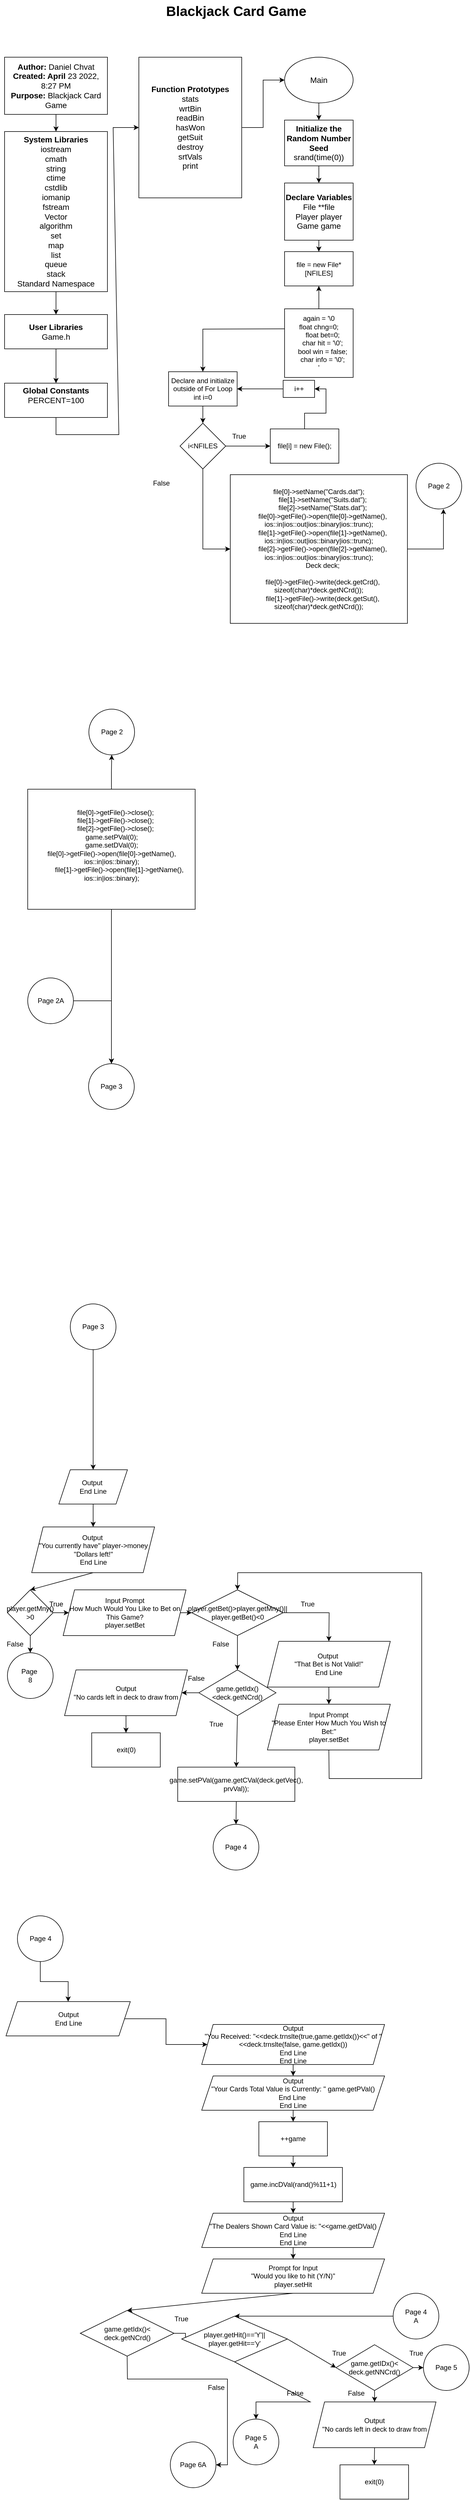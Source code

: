 <mxfile version="21.2.1">
  <diagram id="2tv0CzTNomJDLOMInjwd" name="Page-1">
    <mxGraphModel dx="1434" dy="768" grid="1" gridSize="10" guides="1" tooltips="1" connect="1" arrows="1" fold="1" page="1" pageScale="1" pageWidth="850" pageHeight="1100" math="0" shadow="0">
      <root>
        <mxCell id="0" />
        <mxCell id="1" parent="0" />
        <mxCell id="2A3_1xa9JmQ79M1pOhAt-1" value="&lt;font style=&quot;&quot;&gt;&lt;b style=&quot;font-size: 14px;&quot;&gt;Author: &lt;/b&gt;&lt;span style=&quot;font-size: 14px;&quot;&gt;Daniel Chvat&lt;/span&gt;&lt;br&gt;&lt;b style=&quot;font-size: 14px;&quot;&gt;Created: April&lt;/b&gt;&lt;span style=&quot;font-size: 14px;&quot;&gt;&amp;nbsp;23 2022, 8:27 PM&lt;/span&gt;&lt;br&gt;&lt;b style=&quot;font-size: 14px;&quot;&gt;Purpose:&amp;nbsp;&lt;/b&gt;&lt;span style=&quot;font-size: 14px;&quot;&gt;Blackjack Card Game&lt;/span&gt;&lt;br&gt;&lt;/font&gt;" style="rounded=0;whiteSpace=wrap;html=1;" parent="1" vertex="1">
          <mxGeometry x="20" y="100" width="180" height="100" as="geometry" />
        </mxCell>
        <mxCell id="2A3_1xa9JmQ79M1pOhAt-2" value="&lt;font style=&quot;font-size: 24px;&quot;&gt;&lt;b&gt;Blackjack Card Game&lt;/b&gt;&lt;/font&gt;" style="text;html=1;align=center;verticalAlign=middle;resizable=0;points=[];autosize=1;strokeColor=none;fillColor=none;" parent="1" vertex="1">
          <mxGeometry x="290" width="270" height="40" as="geometry" />
        </mxCell>
        <mxCell id="2A3_1xa9JmQ79M1pOhAt-3" value="&lt;b&gt;&lt;font style=&quot;font-size: 14px;&quot;&gt;System Libraries&lt;/font&gt;&lt;/b&gt;&lt;br&gt;iostream&lt;br&gt;cmath&lt;br&gt;string&lt;br&gt;ctime&lt;br&gt;cstdlib&lt;br&gt;iomanip&lt;br&gt;fstream&lt;br&gt;Vector&lt;br&gt;algorithm&lt;br&gt;set&lt;br&gt;map&lt;br&gt;list&lt;br&gt;queue&lt;br&gt;stack&lt;br&gt;Standard Namespace" style="rounded=0;whiteSpace=wrap;html=1;fontSize=14;" parent="1" vertex="1">
          <mxGeometry x="20" y="230" width="180" height="280" as="geometry" />
        </mxCell>
        <mxCell id="2A3_1xa9JmQ79M1pOhAt-4" value="" style="endArrow=classic;html=1;rounded=0;fontSize=14;entryX=0.5;entryY=0;entryDx=0;entryDy=0;exitX=0.5;exitY=1;exitDx=0;exitDy=0;" parent="1" source="2A3_1xa9JmQ79M1pOhAt-1" target="2A3_1xa9JmQ79M1pOhAt-3" edge="1">
          <mxGeometry width="50" height="50" relative="1" as="geometry">
            <mxPoint x="400" y="310" as="sourcePoint" />
            <mxPoint x="450" y="260" as="targetPoint" />
          </mxGeometry>
        </mxCell>
        <mxCell id="2A3_1xa9JmQ79M1pOhAt-5" value="&lt;font style=&quot;font-size: 14px;&quot;&gt;&lt;b&gt;User Libraries&lt;/b&gt;&lt;br&gt;Game.h&lt;br&gt;&lt;/font&gt;" style="rounded=0;whiteSpace=wrap;html=1;" parent="1" vertex="1">
          <mxGeometry x="20" y="550" width="180" height="60" as="geometry" />
        </mxCell>
        <mxCell id="2A3_1xa9JmQ79M1pOhAt-6" value="&lt;font style=&quot;font-size: 14px;&quot;&gt;&lt;b&gt;Global Constants&lt;/b&gt;&lt;br&gt;PERCENT=100&lt;br&gt;&lt;br&gt;&lt;/font&gt;" style="rounded=0;whiteSpace=wrap;html=1;" parent="1" vertex="1">
          <mxGeometry x="20" y="670" width="180" height="60" as="geometry" />
        </mxCell>
        <mxCell id="RkXQENS2lCTZoy9riOv1-2" value="" style="edgeStyle=orthogonalEdgeStyle;rounded=0;orthogonalLoop=1;jettySize=auto;html=1;entryX=0;entryY=0.5;entryDx=0;entryDy=0;" parent="1" source="2A3_1xa9JmQ79M1pOhAt-7" target="2A3_1xa9JmQ79M1pOhAt-8" edge="1">
          <mxGeometry relative="1" as="geometry" />
        </mxCell>
        <mxCell id="2A3_1xa9JmQ79M1pOhAt-7" value="&lt;font style=&quot;font-size: 14px;&quot;&gt;&lt;b&gt;Function Prototypes&lt;br&gt;&lt;/b&gt;stats&lt;br&gt;wrtBin&lt;br&gt;readBin&lt;br&gt;hasWon&lt;br&gt;getSuit&lt;br&gt;destroy&lt;br&gt;srtVals&lt;br&gt;print&lt;br&gt;&lt;/font&gt;" style="rounded=0;whiteSpace=wrap;html=1;" parent="1" vertex="1">
          <mxGeometry x="255" y="100" width="180" height="246" as="geometry" />
        </mxCell>
        <mxCell id="2A3_1xa9JmQ79M1pOhAt-8" value="Main" style="ellipse;whiteSpace=wrap;html=1;fontSize=14;" parent="1" vertex="1">
          <mxGeometry x="510" y="100" width="120" height="80" as="geometry" />
        </mxCell>
        <mxCell id="2A3_1xa9JmQ79M1pOhAt-9" value="" style="endArrow=classic;html=1;rounded=0;fontSize=14;entryX=0.5;entryY=0;entryDx=0;entryDy=0;exitX=0.5;exitY=1;exitDx=0;exitDy=0;" parent="1" source="2A3_1xa9JmQ79M1pOhAt-3" target="2A3_1xa9JmQ79M1pOhAt-5" edge="1">
          <mxGeometry width="50" height="50" relative="1" as="geometry">
            <mxPoint x="400" y="660" as="sourcePoint" />
            <mxPoint x="450" y="610" as="targetPoint" />
          </mxGeometry>
        </mxCell>
        <mxCell id="2A3_1xa9JmQ79M1pOhAt-11" value="" style="endArrow=classic;html=1;rounded=0;fontSize=14;entryX=0.5;entryY=0;entryDx=0;entryDy=0;exitX=0.5;exitY=1;exitDx=0;exitDy=0;" parent="1" source="2A3_1xa9JmQ79M1pOhAt-5" target="2A3_1xa9JmQ79M1pOhAt-6" edge="1">
          <mxGeometry width="50" height="50" relative="1" as="geometry">
            <mxPoint x="400" y="460" as="sourcePoint" />
            <mxPoint x="450" y="410" as="targetPoint" />
          </mxGeometry>
        </mxCell>
        <mxCell id="2A3_1xa9JmQ79M1pOhAt-13" value="&lt;b&gt;Initialize the Random Number Seed&lt;/b&gt;&lt;br&gt;srand(time(0)) " style="rounded=0;whiteSpace=wrap;html=1;fontSize=14;" parent="1" vertex="1">
          <mxGeometry x="510" y="210" width="120" height="80" as="geometry" />
        </mxCell>
        <mxCell id="2A3_1xa9JmQ79M1pOhAt-14" value="" style="endArrow=classic;html=1;rounded=0;fontSize=14;entryX=0.5;entryY=0;entryDx=0;entryDy=0;exitX=0.5;exitY=1;exitDx=0;exitDy=0;" parent="1" source="2A3_1xa9JmQ79M1pOhAt-8" target="2A3_1xa9JmQ79M1pOhAt-13" edge="1">
          <mxGeometry width="50" height="50" relative="1" as="geometry">
            <mxPoint x="400" y="340" as="sourcePoint" />
            <mxPoint x="450" y="290" as="targetPoint" />
          </mxGeometry>
        </mxCell>
        <mxCell id="RkXQENS2lCTZoy9riOv1-4" value="" style="edgeStyle=orthogonalEdgeStyle;rounded=0;orthogonalLoop=1;jettySize=auto;html=1;" parent="1" source="2A3_1xa9JmQ79M1pOhAt-15" target="RkXQENS2lCTZoy9riOv1-3" edge="1">
          <mxGeometry relative="1" as="geometry" />
        </mxCell>
        <mxCell id="2A3_1xa9JmQ79M1pOhAt-15" value="&lt;b&gt;Declare Variables&lt;/b&gt;&lt;br&gt;File **file&lt;br&gt;Player player&lt;br&gt;Game game" style="rounded=0;whiteSpace=wrap;html=1;fontSize=14;" parent="1" vertex="1">
          <mxGeometry x="510" y="320" width="120" height="100" as="geometry" />
        </mxCell>
        <mxCell id="2A3_1xa9JmQ79M1pOhAt-16" value="" style="endArrow=classic;html=1;rounded=0;fontSize=14;entryX=0.5;entryY=0;entryDx=0;entryDy=0;exitX=0.5;exitY=1;exitDx=0;exitDy=0;" parent="1" source="2A3_1xa9JmQ79M1pOhAt-13" target="2A3_1xa9JmQ79M1pOhAt-15" edge="1">
          <mxGeometry width="50" height="50" relative="1" as="geometry">
            <mxPoint x="400" y="430" as="sourcePoint" />
            <mxPoint x="450" y="380" as="targetPoint" />
          </mxGeometry>
        </mxCell>
        <mxCell id="2A3_1xa9JmQ79M1pOhAt-56" value="Page 3" style="ellipse;whiteSpace=wrap;html=1;aspect=fixed;" parent="1" vertex="1">
          <mxGeometry x="167" y="1860" width="80" height="80" as="geometry" />
        </mxCell>
        <mxCell id="2A3_1xa9JmQ79M1pOhAt-59" value="Page 3" style="ellipse;whiteSpace=wrap;html=1;aspect=fixed;" parent="1" vertex="1">
          <mxGeometry x="135" y="2280" width="80" height="80" as="geometry" />
        </mxCell>
        <mxCell id="2A3_1xa9JmQ79M1pOhAt-62" value="" style="endArrow=classic;html=1;rounded=0;entryX=0.5;entryY=0;entryDx=0;entryDy=0;exitX=0.5;exitY=1;exitDx=0;exitDy=0;" parent="1" source="2A3_1xa9JmQ79M1pOhAt-59" target="2A3_1xa9JmQ79M1pOhAt-66" edge="1">
          <mxGeometry width="50" height="50" relative="1" as="geometry">
            <mxPoint x="360" y="2220" as="sourcePoint" />
            <mxPoint x="175" y="2410" as="targetPoint" />
          </mxGeometry>
        </mxCell>
        <mxCell id="RkXQENS2lCTZoy9riOv1-21" value="" style="edgeStyle=orthogonalEdgeStyle;rounded=0;orthogonalLoop=1;jettySize=auto;html=1;" parent="1" source="2A3_1xa9JmQ79M1pOhAt-66" target="2A3_1xa9JmQ79M1pOhAt-68" edge="1">
          <mxGeometry relative="1" as="geometry" />
        </mxCell>
        <mxCell id="2A3_1xa9JmQ79M1pOhAt-66" value="Output&amp;nbsp;&lt;br&gt;End Line" style="shape=parallelogram;perimeter=parallelogramPerimeter;whiteSpace=wrap;html=1;fixedSize=1;" parent="1" vertex="1">
          <mxGeometry x="115" y="2570" width="120" height="60" as="geometry" />
        </mxCell>
        <mxCell id="2A3_1xa9JmQ79M1pOhAt-68" value="Output&amp;nbsp;&lt;br&gt;&quot;You currently have&quot; player-&amp;gt;money &quot;Dollars left!&quot;&lt;br&gt;End Line" style="shape=parallelogram;perimeter=parallelogramPerimeter;whiteSpace=wrap;html=1;fixedSize=1;" parent="1" vertex="1">
          <mxGeometry x="67.5" y="2670" width="215" height="80" as="geometry" />
        </mxCell>
        <mxCell id="2A3_1xa9JmQ79M1pOhAt-70" value="player.getMny()&lt;br&gt;&amp;gt;0" style="rhombus;whiteSpace=wrap;html=1;" parent="1" vertex="1">
          <mxGeometry x="25" y="2780" width="80" height="80" as="geometry" />
        </mxCell>
        <mxCell id="2A3_1xa9JmQ79M1pOhAt-72" value="Input Prompt&lt;br&gt;How Much Would You Like to Bet on This Game?&lt;br&gt;player.setBet" style="shape=parallelogram;perimeter=parallelogramPerimeter;whiteSpace=wrap;html=1;fixedSize=1;" parent="1" vertex="1">
          <mxGeometry x="122.5" y="2780" width="215" height="80" as="geometry" />
        </mxCell>
        <mxCell id="2A3_1xa9JmQ79M1pOhAt-73" value="" style="endArrow=classic;html=1;rounded=0;entryX=0;entryY=0.5;entryDx=0;entryDy=0;exitX=1;exitY=0.5;exitDx=0;exitDy=0;" parent="1" source="2A3_1xa9JmQ79M1pOhAt-70" target="2A3_1xa9JmQ79M1pOhAt-72" edge="1">
          <mxGeometry width="50" height="50" relative="1" as="geometry">
            <mxPoint x="360" y="2680" as="sourcePoint" />
            <mxPoint x="410" y="2630" as="targetPoint" />
          </mxGeometry>
        </mxCell>
        <mxCell id="2A3_1xa9JmQ79M1pOhAt-74" value="True" style="text;html=1;align=center;verticalAlign=middle;resizable=0;points=[];autosize=1;strokeColor=none;fillColor=none;" parent="1" vertex="1">
          <mxGeometry x="85" y="2790" width="50" height="30" as="geometry" />
        </mxCell>
        <mxCell id="2A3_1xa9JmQ79M1pOhAt-75" value="player.getBet()&amp;gt;player.getMny()|| player.getBet()&amp;lt;0" style="rhombus;whiteSpace=wrap;html=1;" parent="1" vertex="1">
          <mxGeometry x="347.5" y="2780" width="160" height="80" as="geometry" />
        </mxCell>
        <mxCell id="2A3_1xa9JmQ79M1pOhAt-76" value="" style="endArrow=classic;html=1;rounded=0;entryX=0;entryY=0.5;entryDx=0;entryDy=0;exitX=1;exitY=0.5;exitDx=0;exitDy=0;" parent="1" source="2A3_1xa9JmQ79M1pOhAt-72" target="2A3_1xa9JmQ79M1pOhAt-75" edge="1">
          <mxGeometry width="50" height="50" relative="1" as="geometry">
            <mxPoint x="360" y="2670" as="sourcePoint" />
            <mxPoint x="410" y="2620" as="targetPoint" />
          </mxGeometry>
        </mxCell>
        <mxCell id="2A3_1xa9JmQ79M1pOhAt-77" value="Output&amp;nbsp;&lt;br&gt;&quot;That Bet is Not Valid!&quot;&lt;br&gt;End Line" style="shape=parallelogram;perimeter=parallelogramPerimeter;whiteSpace=wrap;html=1;fixedSize=1;" parent="1" vertex="1">
          <mxGeometry x="480" y="2870" width="215" height="80" as="geometry" />
        </mxCell>
        <mxCell id="2A3_1xa9JmQ79M1pOhAt-78" value="Input Prompt&lt;br&gt;&quot;Please Enter How Much You Wish to Bet:&quot;&lt;br&gt;player.setBet" style="shape=parallelogram;perimeter=parallelogramPerimeter;whiteSpace=wrap;html=1;fixedSize=1;" parent="1" vertex="1">
          <mxGeometry x="480" y="2980" width="215" height="80" as="geometry" />
        </mxCell>
        <mxCell id="2A3_1xa9JmQ79M1pOhAt-79" value="" style="endArrow=classic;html=1;rounded=0;entryX=0.5;entryY=0;entryDx=0;entryDy=0;exitX=0.5;exitY=1;exitDx=0;exitDy=0;" parent="1" source="2A3_1xa9JmQ79M1pOhAt-77" target="2A3_1xa9JmQ79M1pOhAt-78" edge="1">
          <mxGeometry width="50" height="50" relative="1" as="geometry">
            <mxPoint x="360" y="2880" as="sourcePoint" />
            <mxPoint x="410" y="2830" as="targetPoint" />
          </mxGeometry>
        </mxCell>
        <mxCell id="2A3_1xa9JmQ79M1pOhAt-80" value="" style="endArrow=classic;html=1;rounded=0;entryX=0.5;entryY=0;entryDx=0;entryDy=0;exitX=0.5;exitY=1;exitDx=0;exitDy=0;" parent="1" source="2A3_1xa9JmQ79M1pOhAt-78" target="2A3_1xa9JmQ79M1pOhAt-75" edge="1">
          <mxGeometry width="50" height="50" relative="1" as="geometry">
            <mxPoint x="360" y="2880" as="sourcePoint" />
            <mxPoint x="410" y="2830" as="targetPoint" />
            <Array as="points">
              <mxPoint x="588" y="3110" />
              <mxPoint x="750" y="3110" />
              <mxPoint x="750" y="2750" />
              <mxPoint x="428" y="2750" />
            </Array>
          </mxGeometry>
        </mxCell>
        <mxCell id="2A3_1xa9JmQ79M1pOhAt-81" value="" style="endArrow=classic;html=1;rounded=0;entryX=0.5;entryY=0;entryDx=0;entryDy=0;exitX=1;exitY=0.5;exitDx=0;exitDy=0;" parent="1" source="2A3_1xa9JmQ79M1pOhAt-75" target="2A3_1xa9JmQ79M1pOhAt-77" edge="1">
          <mxGeometry width="50" height="50" relative="1" as="geometry">
            <mxPoint x="360" y="2880" as="sourcePoint" />
            <mxPoint x="410" y="2830" as="targetPoint" />
            <Array as="points">
              <mxPoint x="588" y="2820" />
            </Array>
          </mxGeometry>
        </mxCell>
        <mxCell id="2A3_1xa9JmQ79M1pOhAt-82" value="True" style="text;html=1;align=center;verticalAlign=middle;resizable=0;points=[];autosize=1;strokeColor=none;fillColor=none;" parent="1" vertex="1">
          <mxGeometry x="525" y="2790" width="50" height="30" as="geometry" />
        </mxCell>
        <mxCell id="2A3_1xa9JmQ79M1pOhAt-83" value="game.getIdx()&amp;lt;deck.getNCrd()" style="rhombus;whiteSpace=wrap;html=1;" parent="1" vertex="1">
          <mxGeometry x="360" y="2920" width="135" height="80" as="geometry" />
        </mxCell>
        <mxCell id="2A3_1xa9JmQ79M1pOhAt-84" value="" style="endArrow=classic;html=1;rounded=0;entryX=0.5;entryY=0;entryDx=0;entryDy=0;exitX=0.5;exitY=1;exitDx=0;exitDy=0;" parent="1" source="2A3_1xa9JmQ79M1pOhAt-68" target="2A3_1xa9JmQ79M1pOhAt-70" edge="1">
          <mxGeometry width="50" height="50" relative="1" as="geometry">
            <mxPoint x="360" y="2880" as="sourcePoint" />
            <mxPoint x="410" y="2830" as="targetPoint" />
          </mxGeometry>
        </mxCell>
        <mxCell id="2A3_1xa9JmQ79M1pOhAt-85" value="" style="endArrow=classic;html=1;rounded=0;entryX=0.5;entryY=0;entryDx=0;entryDy=0;exitX=0.5;exitY=1;exitDx=0;exitDy=0;" parent="1" source="2A3_1xa9JmQ79M1pOhAt-75" target="2A3_1xa9JmQ79M1pOhAt-83" edge="1">
          <mxGeometry width="50" height="50" relative="1" as="geometry">
            <mxPoint x="360" y="2880" as="sourcePoint" />
            <mxPoint x="410" y="2830" as="targetPoint" />
          </mxGeometry>
        </mxCell>
        <mxCell id="2A3_1xa9JmQ79M1pOhAt-86" value="False" style="text;html=1;align=center;verticalAlign=middle;resizable=0;points=[];autosize=1;strokeColor=none;fillColor=none;" parent="1" vertex="1">
          <mxGeometry x="372.5" y="2860" width="50" height="30" as="geometry" />
        </mxCell>
        <mxCell id="2A3_1xa9JmQ79M1pOhAt-87" value="game.setPVal(game.getCVal(deck.getVec(), prvVal));" style="rounded=0;whiteSpace=wrap;html=1;" parent="1" vertex="1">
          <mxGeometry x="323" y="3090" width="205" height="60" as="geometry" />
        </mxCell>
        <mxCell id="2A3_1xa9JmQ79M1pOhAt-89" value="" style="endArrow=classic;html=1;rounded=0;entryX=0.5;entryY=0;entryDx=0;entryDy=0;exitX=0.5;exitY=1;exitDx=0;exitDy=0;" parent="1" source="2A3_1xa9JmQ79M1pOhAt-83" target="2A3_1xa9JmQ79M1pOhAt-87" edge="1">
          <mxGeometry width="50" height="50" relative="1" as="geometry">
            <mxPoint x="360" y="3080" as="sourcePoint" />
            <mxPoint x="410" y="3030" as="targetPoint" />
          </mxGeometry>
        </mxCell>
        <mxCell id="2A3_1xa9JmQ79M1pOhAt-90" value="" style="endArrow=classic;html=1;rounded=0;entryX=0.5;entryY=0;entryDx=0;entryDy=0;exitX=0.5;exitY=1;exitDx=0;exitDy=0;" parent="1" source="2A3_1xa9JmQ79M1pOhAt-87" target="2A3_1xa9JmQ79M1pOhAt-91" edge="1">
          <mxGeometry width="50" height="50" relative="1" as="geometry">
            <mxPoint x="360" y="3080" as="sourcePoint" />
            <mxPoint x="425.5" y="3180" as="targetPoint" />
          </mxGeometry>
        </mxCell>
        <mxCell id="2A3_1xa9JmQ79M1pOhAt-91" value="Page 4" style="ellipse;whiteSpace=wrap;html=1;aspect=fixed;" parent="1" vertex="1">
          <mxGeometry x="385" y="3190" width="80" height="80" as="geometry" />
        </mxCell>
        <mxCell id="p4Gyhjv36_fqQG26TDtB-36" style="edgeStyle=orthogonalEdgeStyle;rounded=0;orthogonalLoop=1;jettySize=auto;html=1;entryX=0.5;entryY=0;entryDx=0;entryDy=0;" edge="1" parent="1" source="2A3_1xa9JmQ79M1pOhAt-92" target="p4Gyhjv36_fqQG26TDtB-35">
          <mxGeometry relative="1" as="geometry" />
        </mxCell>
        <mxCell id="2A3_1xa9JmQ79M1pOhAt-92" value="Page 4" style="ellipse;whiteSpace=wrap;html=1;aspect=fixed;" parent="1" vertex="1">
          <mxGeometry x="42.5" y="3350" width="80" height="80" as="geometry" />
        </mxCell>
        <mxCell id="2A3_1xa9JmQ79M1pOhAt-102" value="True" style="text;html=1;align=center;verticalAlign=middle;resizable=0;points=[];autosize=1;strokeColor=none;fillColor=none;" parent="1" vertex="1">
          <mxGeometry x="365" y="3000" width="50" height="30" as="geometry" />
        </mxCell>
        <mxCell id="2A3_1xa9JmQ79M1pOhAt-103" value="Output&lt;br&gt;&quot;No cards left in deck to draw from" style="shape=parallelogram;perimeter=parallelogramPerimeter;whiteSpace=wrap;html=1;fixedSize=1;" parent="1" vertex="1">
          <mxGeometry x="125" y="2920" width="215" height="80" as="geometry" />
        </mxCell>
        <mxCell id="2A3_1xa9JmQ79M1pOhAt-104" value="" style="endArrow=classic;html=1;rounded=0;entryX=1;entryY=0.5;entryDx=0;entryDy=0;exitX=0;exitY=0.5;exitDx=0;exitDy=0;" parent="1" source="2A3_1xa9JmQ79M1pOhAt-83" target="2A3_1xa9JmQ79M1pOhAt-103" edge="1">
          <mxGeometry width="50" height="50" relative="1" as="geometry">
            <mxPoint x="360" y="3190" as="sourcePoint" />
            <mxPoint x="410" y="3140" as="targetPoint" />
          </mxGeometry>
        </mxCell>
        <mxCell id="2A3_1xa9JmQ79M1pOhAt-105" value="exit(0)" style="rounded=0;whiteSpace=wrap;html=1;" parent="1" vertex="1">
          <mxGeometry x="172.5" y="3030" width="120" height="60" as="geometry" />
        </mxCell>
        <mxCell id="2A3_1xa9JmQ79M1pOhAt-106" value="" style="endArrow=classic;html=1;rounded=0;entryX=0.5;entryY=0;entryDx=0;entryDy=0;exitX=0.5;exitY=1;exitDx=0;exitDy=0;" parent="1" source="2A3_1xa9JmQ79M1pOhAt-103" target="2A3_1xa9JmQ79M1pOhAt-105" edge="1">
          <mxGeometry width="50" height="50" relative="1" as="geometry">
            <mxPoint x="360" y="3190" as="sourcePoint" />
            <mxPoint x="410" y="3140" as="targetPoint" />
          </mxGeometry>
        </mxCell>
        <mxCell id="2A3_1xa9JmQ79M1pOhAt-107" value="False" style="text;html=1;align=center;verticalAlign=middle;resizable=0;points=[];autosize=1;strokeColor=none;fillColor=none;" parent="1" vertex="1">
          <mxGeometry x="330" y="2920" width="50" height="30" as="geometry" />
        </mxCell>
        <mxCell id="2A3_1xa9JmQ79M1pOhAt-125" value="Output&lt;br&gt;&quot;You Received: &quot;&amp;lt;&amp;lt;deck.trnslte(true,game.getIdx())&amp;lt;&amp;lt;&quot; of &quot;&amp;lt;&amp;lt;deck.trnslte(false, game.getIdx())&lt;br&gt;End Line&lt;br&gt;End Line" style="shape=parallelogram;perimeter=parallelogramPerimeter;whiteSpace=wrap;html=1;fixedSize=1;" parent="1" vertex="1">
          <mxGeometry x="365" y="3540" width="320" height="70" as="geometry" />
        </mxCell>
        <mxCell id="2A3_1xa9JmQ79M1pOhAt-127" value="Output&lt;br&gt;&quot;Your Cards Total Value is Currently: &quot;&amp;nbsp;game.getPVal()&lt;br&gt;End Line&amp;nbsp;&lt;br&gt;End Line" style="shape=parallelogram;perimeter=parallelogramPerimeter;whiteSpace=wrap;html=1;fixedSize=1;" parent="1" vertex="1">
          <mxGeometry x="365" y="3630" width="320" height="60" as="geometry" />
        </mxCell>
        <mxCell id="2A3_1xa9JmQ79M1pOhAt-128" value="++game" style="rounded=0;whiteSpace=wrap;html=1;" parent="1" vertex="1">
          <mxGeometry x="465" y="3710" width="120" height="60" as="geometry" />
        </mxCell>
        <mxCell id="2A3_1xa9JmQ79M1pOhAt-129" value="" style="endArrow=classic;html=1;rounded=0;entryX=0.5;entryY=0;entryDx=0;entryDy=0;exitX=0.5;exitY=1;exitDx=0;exitDy=0;" parent="1" source="2A3_1xa9JmQ79M1pOhAt-125" target="2A3_1xa9JmQ79M1pOhAt-127" edge="1">
          <mxGeometry width="50" height="50" relative="1" as="geometry">
            <mxPoint x="360" y="3570" as="sourcePoint" />
            <mxPoint x="410" y="3520" as="targetPoint" />
          </mxGeometry>
        </mxCell>
        <mxCell id="2A3_1xa9JmQ79M1pOhAt-130" value="" style="endArrow=classic;html=1;rounded=0;entryX=0.5;entryY=0;entryDx=0;entryDy=0;exitX=0.5;exitY=1;exitDx=0;exitDy=0;" parent="1" source="2A3_1xa9JmQ79M1pOhAt-127" target="2A3_1xa9JmQ79M1pOhAt-128" edge="1">
          <mxGeometry width="50" height="50" relative="1" as="geometry">
            <mxPoint x="360" y="3570" as="sourcePoint" />
            <mxPoint x="410" y="3520" as="targetPoint" />
          </mxGeometry>
        </mxCell>
        <mxCell id="2A3_1xa9JmQ79M1pOhAt-131" value="game.incDVal(rand()%11+1)" style="rounded=0;whiteSpace=wrap;html=1;" parent="1" vertex="1">
          <mxGeometry x="438.75" y="3790" width="172.5" height="60" as="geometry" />
        </mxCell>
        <mxCell id="2A3_1xa9JmQ79M1pOhAt-132" value="" style="endArrow=classic;html=1;rounded=0;entryX=0.5;entryY=0;entryDx=0;entryDy=0;exitX=0.5;exitY=1;exitDx=0;exitDy=0;" parent="1" source="2A3_1xa9JmQ79M1pOhAt-128" target="2A3_1xa9JmQ79M1pOhAt-131" edge="1">
          <mxGeometry width="50" height="50" relative="1" as="geometry">
            <mxPoint x="360" y="3770" as="sourcePoint" />
            <mxPoint x="410" y="3720" as="targetPoint" />
          </mxGeometry>
        </mxCell>
        <mxCell id="2A3_1xa9JmQ79M1pOhAt-133" value="Output&lt;br&gt;&quot;The Dealers Shown Card Value is: &quot;&amp;lt;&amp;lt;game.getDVal()&lt;br&gt;End Line&lt;br&gt;End Line" style="shape=parallelogram;perimeter=parallelogramPerimeter;whiteSpace=wrap;html=1;fixedSize=1;" parent="1" vertex="1">
          <mxGeometry x="365" y="3870" width="320" height="60" as="geometry" />
        </mxCell>
        <mxCell id="2A3_1xa9JmQ79M1pOhAt-134" value="" style="endArrow=classic;html=1;rounded=0;entryX=0.5;entryY=0;entryDx=0;entryDy=0;exitX=0.5;exitY=1;exitDx=0;exitDy=0;" parent="1" source="2A3_1xa9JmQ79M1pOhAt-131" target="2A3_1xa9JmQ79M1pOhAt-133" edge="1">
          <mxGeometry width="50" height="50" relative="1" as="geometry">
            <mxPoint x="360" y="3770" as="sourcePoint" />
            <mxPoint x="410" y="3720" as="targetPoint" />
          </mxGeometry>
        </mxCell>
        <mxCell id="2A3_1xa9JmQ79M1pOhAt-135" value="Prompt for Input&lt;br&gt;&quot;Would you like to hit (Y/N)&quot;&lt;br&gt;player.setHit" style="shape=parallelogram;perimeter=parallelogramPerimeter;whiteSpace=wrap;html=1;fixedSize=1;" parent="1" vertex="1">
          <mxGeometry x="365" y="3950" width="320" height="60" as="geometry" />
        </mxCell>
        <mxCell id="2A3_1xa9JmQ79M1pOhAt-136" value="" style="endArrow=classic;html=1;rounded=0;entryX=0.5;entryY=0;entryDx=0;entryDy=0;exitX=0.5;exitY=1;exitDx=0;exitDy=0;" parent="1" source="2A3_1xa9JmQ79M1pOhAt-133" target="2A3_1xa9JmQ79M1pOhAt-135" edge="1">
          <mxGeometry width="50" height="50" relative="1" as="geometry">
            <mxPoint x="360" y="3780" as="sourcePoint" />
            <mxPoint x="410" y="3730" as="targetPoint" />
          </mxGeometry>
        </mxCell>
        <mxCell id="p4Gyhjv36_fqQG26TDtB-38" style="edgeStyle=orthogonalEdgeStyle;rounded=0;orthogonalLoop=1;jettySize=auto;html=1;entryX=0;entryY=0.5;entryDx=0;entryDy=0;" edge="1" parent="1" source="2A3_1xa9JmQ79M1pOhAt-137" target="2A3_1xa9JmQ79M1pOhAt-140">
          <mxGeometry relative="1" as="geometry" />
        </mxCell>
        <mxCell id="2A3_1xa9JmQ79M1pOhAt-137" value="game.getIdx()&amp;lt;&lt;br&gt;deck.getNCrd()" style="rhombus;whiteSpace=wrap;html=1;" parent="1" vertex="1">
          <mxGeometry x="152.5" y="4040" width="164" height="80" as="geometry" />
        </mxCell>
        <mxCell id="2A3_1xa9JmQ79M1pOhAt-138" value="" style="endArrow=classic;html=1;rounded=0;entryX=0.5;entryY=0;entryDx=0;entryDy=0;exitX=0.5;exitY=1;exitDx=0;exitDy=0;" parent="1" source="2A3_1xa9JmQ79M1pOhAt-135" target="2A3_1xa9JmQ79M1pOhAt-137" edge="1">
          <mxGeometry width="50" height="50" relative="1" as="geometry">
            <mxPoint x="360" y="4180" as="sourcePoint" />
            <mxPoint x="410" y="4130" as="targetPoint" />
          </mxGeometry>
        </mxCell>
        <mxCell id="2A3_1xa9JmQ79M1pOhAt-139" value="True" style="text;html=1;align=center;verticalAlign=middle;resizable=0;points=[];autosize=1;strokeColor=none;fillColor=none;" parent="1" vertex="1">
          <mxGeometry x="303.5" y="4040" width="50" height="30" as="geometry" />
        </mxCell>
        <mxCell id="2A3_1xa9JmQ79M1pOhAt-140" value="player.getHit()==&#39;Y&#39;||&lt;br&gt;player.getHit==&#39;y&#39;" style="rhombus;whiteSpace=wrap;html=1;" parent="1" vertex="1">
          <mxGeometry x="330" y="4050" width="185" height="80" as="geometry" />
        </mxCell>
        <mxCell id="2A3_1xa9JmQ79M1pOhAt-143" value="game.getIDx()&amp;lt;&lt;br&gt;deck.getNNCrd()" style="rhombus;whiteSpace=wrap;html=1;" parent="1" vertex="1">
          <mxGeometry x="600" y="4100" width="135" height="80" as="geometry" />
        </mxCell>
        <mxCell id="2A3_1xa9JmQ79M1pOhAt-144" value="" style="endArrow=classic;html=1;rounded=0;entryX=0;entryY=0.5;entryDx=0;entryDy=0;exitX=1;exitY=0.5;exitDx=0;exitDy=0;" parent="1" source="2A3_1xa9JmQ79M1pOhAt-140" target="2A3_1xa9JmQ79M1pOhAt-143" edge="1">
          <mxGeometry width="50" height="50" relative="1" as="geometry">
            <mxPoint x="360" y="4180" as="sourcePoint" />
            <mxPoint x="410" y="4130" as="targetPoint" />
          </mxGeometry>
        </mxCell>
        <mxCell id="2A3_1xa9JmQ79M1pOhAt-145" value="True" style="text;html=1;align=center;verticalAlign=middle;resizable=0;points=[];autosize=1;strokeColor=none;fillColor=none;" parent="1" vertex="1">
          <mxGeometry x="580" y="4100" width="50" height="30" as="geometry" />
        </mxCell>
        <mxCell id="2A3_1xa9JmQ79M1pOhAt-146" value="Page 5" style="ellipse;whiteSpace=wrap;html=1;aspect=fixed;" parent="1" vertex="1">
          <mxGeometry x="753" y="4100" width="80" height="80" as="geometry" />
        </mxCell>
        <mxCell id="2A3_1xa9JmQ79M1pOhAt-147" value="" style="endArrow=classic;html=1;rounded=0;entryX=0;entryY=0.5;entryDx=0;entryDy=0;exitX=1;exitY=0.5;exitDx=0;exitDy=0;" parent="1" source="2A3_1xa9JmQ79M1pOhAt-143" target="2A3_1xa9JmQ79M1pOhAt-146" edge="1">
          <mxGeometry width="50" height="50" relative="1" as="geometry">
            <mxPoint x="700" y="4140" as="sourcePoint" />
            <mxPoint x="410" y="4130" as="targetPoint" />
          </mxGeometry>
        </mxCell>
        <mxCell id="2A3_1xa9JmQ79M1pOhAt-148" value="True" style="text;html=1;align=center;verticalAlign=middle;resizable=0;points=[];autosize=1;strokeColor=none;fillColor=none;" parent="1" vertex="1">
          <mxGeometry x="715" y="4100" width="50" height="30" as="geometry" />
        </mxCell>
        <mxCell id="2A3_1xa9JmQ79M1pOhAt-149" value="Output&lt;br&gt;&quot;No cards left in deck to draw from" style="shape=parallelogram;perimeter=parallelogramPerimeter;whiteSpace=wrap;html=1;fixedSize=1;" parent="1" vertex="1">
          <mxGeometry x="560" y="4200" width="215" height="80" as="geometry" />
        </mxCell>
        <mxCell id="2A3_1xa9JmQ79M1pOhAt-150" value="exit(0)" style="rounded=0;whiteSpace=wrap;html=1;" parent="1" vertex="1">
          <mxGeometry x="607" y="4310" width="120" height="60" as="geometry" />
        </mxCell>
        <mxCell id="2A3_1xa9JmQ79M1pOhAt-151" value="" style="endArrow=classic;html=1;rounded=0;entryX=0.5;entryY=0;entryDx=0;entryDy=0;exitX=0.5;exitY=1;exitDx=0;exitDy=0;" parent="1" source="2A3_1xa9JmQ79M1pOhAt-149" target="2A3_1xa9JmQ79M1pOhAt-150" edge="1">
          <mxGeometry width="50" height="50" relative="1" as="geometry">
            <mxPoint x="782.5" y="4470" as="sourcePoint" />
            <mxPoint x="832.5" y="4420" as="targetPoint" />
          </mxGeometry>
        </mxCell>
        <mxCell id="2A3_1xa9JmQ79M1pOhAt-152" value="" style="endArrow=classic;html=1;rounded=0;entryX=0.5;entryY=0;entryDx=0;entryDy=0;exitX=0.5;exitY=1;exitDx=0;exitDy=0;" parent="1" source="2A3_1xa9JmQ79M1pOhAt-143" target="2A3_1xa9JmQ79M1pOhAt-149" edge="1">
          <mxGeometry width="50" height="50" relative="1" as="geometry">
            <mxPoint x="360" y="4180" as="sourcePoint" />
            <mxPoint x="410" y="4130" as="targetPoint" />
          </mxGeometry>
        </mxCell>
        <mxCell id="2A3_1xa9JmQ79M1pOhAt-153" value="False" style="text;html=1;align=center;verticalAlign=middle;resizable=0;points=[];autosize=1;strokeColor=none;fillColor=none;" parent="1" vertex="1">
          <mxGeometry x="610" y="4170" width="50" height="30" as="geometry" />
        </mxCell>
        <mxCell id="2A3_1xa9JmQ79M1pOhAt-181" value="" style="endArrow=classic;html=1;rounded=0;entryX=0.5;entryY=0;entryDx=0;entryDy=0;exitX=0.5;exitY=1;exitDx=0;exitDy=0;" parent="1" source="2A3_1xa9JmQ79M1pOhAt-140" edge="1">
          <mxGeometry width="50" height="50" relative="1" as="geometry">
            <mxPoint x="360" y="4330" as="sourcePoint" />
            <mxPoint x="460" y="4230" as="targetPoint" />
            <Array as="points">
              <mxPoint x="555" y="4200" />
              <mxPoint x="460" y="4200" />
            </Array>
          </mxGeometry>
        </mxCell>
        <mxCell id="2A3_1xa9JmQ79M1pOhAt-182" value="False" style="text;html=1;align=center;verticalAlign=middle;resizable=0;points=[];autosize=1;strokeColor=none;fillColor=none;" parent="1" vertex="1">
          <mxGeometry x="503" y="4170" width="50" height="30" as="geometry" />
        </mxCell>
        <mxCell id="2A3_1xa9JmQ79M1pOhAt-192" value="Page 5&lt;br&gt;A" style="ellipse;whiteSpace=wrap;html=1;aspect=fixed;" parent="1" vertex="1">
          <mxGeometry x="420" y="4230" width="80" height="80" as="geometry" />
        </mxCell>
        <mxCell id="2A3_1xa9JmQ79M1pOhAt-205" value="Page 6A" style="ellipse;whiteSpace=wrap;html=1;aspect=fixed;" parent="1" vertex="1">
          <mxGeometry x="310" y="4270" width="80" height="80" as="geometry" />
        </mxCell>
        <mxCell id="2A3_1xa9JmQ79M1pOhAt-206" value="" style="endArrow=classic;html=1;rounded=0;entryX=1;entryY=0.5;entryDx=0;entryDy=0;exitX=0.5;exitY=1;exitDx=0;exitDy=0;" parent="1" source="2A3_1xa9JmQ79M1pOhAt-137" target="2A3_1xa9JmQ79M1pOhAt-205" edge="1">
          <mxGeometry width="50" height="50" relative="1" as="geometry">
            <mxPoint x="360" y="4040" as="sourcePoint" />
            <mxPoint x="410" y="3990" as="targetPoint" />
            <Array as="points">
              <mxPoint x="235" y="4160" />
              <mxPoint x="410" y="4160" />
              <mxPoint x="410" y="4310" />
            </Array>
          </mxGeometry>
        </mxCell>
        <mxCell id="2A3_1xa9JmQ79M1pOhAt-207" value="False" style="text;html=1;align=center;verticalAlign=middle;resizable=0;points=[];autosize=1;strokeColor=none;fillColor=none;" parent="1" vertex="1">
          <mxGeometry x="365" y="4160" width="50" height="30" as="geometry" />
        </mxCell>
        <mxCell id="2A3_1xa9JmQ79M1pOhAt-215" value="Page 4&lt;br&gt;A" style="ellipse;whiteSpace=wrap;html=1;aspect=fixed;" parent="1" vertex="1">
          <mxGeometry x="700" y="4010" width="80" height="80" as="geometry" />
        </mxCell>
        <mxCell id="2A3_1xa9JmQ79M1pOhAt-216" value="" style="endArrow=classic;html=1;rounded=0;entryX=0.5;entryY=0;entryDx=0;entryDy=0;exitX=0;exitY=0.5;exitDx=0;exitDy=0;" parent="1" source="2A3_1xa9JmQ79M1pOhAt-215" target="2A3_1xa9JmQ79M1pOhAt-140" edge="1">
          <mxGeometry width="50" height="50" relative="1" as="geometry">
            <mxPoint x="360" y="4020" as="sourcePoint" />
            <mxPoint x="410" y="3970" as="targetPoint" />
            <Array as="points">
              <mxPoint x="555" y="4050" />
            </Array>
          </mxGeometry>
        </mxCell>
        <mxCell id="2A3_1xa9JmQ79M1pOhAt-299" value="Page&amp;nbsp;&lt;br&gt;8" style="ellipse;whiteSpace=wrap;html=1;aspect=fixed;" parent="1" vertex="1">
          <mxGeometry x="25" y="2890" width="80" height="80" as="geometry" />
        </mxCell>
        <mxCell id="2A3_1xa9JmQ79M1pOhAt-300" value="" style="endArrow=classic;html=1;rounded=0;entryX=0.5;entryY=0;entryDx=0;entryDy=0;exitX=0.5;exitY=1;exitDx=0;exitDy=0;" parent="1" source="2A3_1xa9JmQ79M1pOhAt-70" target="2A3_1xa9JmQ79M1pOhAt-299" edge="1">
          <mxGeometry width="50" height="50" relative="1" as="geometry">
            <mxPoint x="330" y="3100" as="sourcePoint" />
            <mxPoint x="380" y="3050" as="targetPoint" />
          </mxGeometry>
        </mxCell>
        <mxCell id="2A3_1xa9JmQ79M1pOhAt-301" value="False" style="text;html=1;align=center;verticalAlign=middle;resizable=0;points=[];autosize=1;strokeColor=none;fillColor=none;" parent="1" vertex="1">
          <mxGeometry x="12.5" y="2860" width="50" height="30" as="geometry" />
        </mxCell>
        <mxCell id="p4Gyhjv36_fqQG26TDtB-34" style="edgeStyle=orthogonalEdgeStyle;rounded=0;orthogonalLoop=1;jettySize=auto;html=1;entryX=0.5;entryY=0;entryDx=0;entryDy=0;" edge="1" parent="1" source="2A3_1xa9JmQ79M1pOhAt-317" target="2A3_1xa9JmQ79M1pOhAt-56">
          <mxGeometry relative="1" as="geometry" />
        </mxCell>
        <mxCell id="2A3_1xa9JmQ79M1pOhAt-317" value="Page 2A" style="ellipse;whiteSpace=wrap;html=1;aspect=fixed;" parent="1" vertex="1">
          <mxGeometry x="60.5" y="1710" width="80" height="80" as="geometry" />
        </mxCell>
        <mxCell id="RkXQENS2lCTZoy9riOv1-1" value="" style="endArrow=classic;html=1;rounded=0;entryX=0;entryY=0.5;entryDx=0;entryDy=0;exitX=0.5;exitY=1;exitDx=0;exitDy=0;" parent="1" source="2A3_1xa9JmQ79M1pOhAt-6" target="2A3_1xa9JmQ79M1pOhAt-7" edge="1">
          <mxGeometry width="50" height="50" relative="1" as="geometry">
            <mxPoint x="400" y="490" as="sourcePoint" />
            <mxPoint x="450" y="440" as="targetPoint" />
            <Array as="points">
              <mxPoint x="110" y="760" />
              <mxPoint x="220" y="760" />
              <mxPoint x="210" y="223" />
            </Array>
          </mxGeometry>
        </mxCell>
        <mxCell id="RkXQENS2lCTZoy9riOv1-3" value="file = new File*[NFILES]" style="rounded=0;whiteSpace=wrap;html=1;" parent="1" vertex="1">
          <mxGeometry x="510" y="440" width="120" height="60" as="geometry" />
        </mxCell>
        <mxCell id="p4Gyhjv36_fqQG26TDtB-10" style="edgeStyle=orthogonalEdgeStyle;rounded=0;orthogonalLoop=1;jettySize=auto;html=1;entryX=0.5;entryY=0;entryDx=0;entryDy=0;" edge="1" parent="1" target="p4Gyhjv36_fqQG26TDtB-2">
          <mxGeometry relative="1" as="geometry">
            <mxPoint x="510" y="575" as="sourcePoint" />
          </mxGeometry>
        </mxCell>
        <mxCell id="RkXQENS2lCTZoy9riOv1-11" value="" style="edgeStyle=orthogonalEdgeStyle;rounded=0;orthogonalLoop=1;jettySize=auto;html=1;" parent="1" target="RkXQENS2lCTZoy9riOv1-10" edge="1">
          <mxGeometry relative="1" as="geometry">
            <mxPoint x="570" y="670" as="sourcePoint" />
          </mxGeometry>
        </mxCell>
        <mxCell id="RkXQENS2lCTZoy9riOv1-15" value="" style="edgeStyle=orthogonalEdgeStyle;rounded=0;orthogonalLoop=1;jettySize=auto;html=1;" parent="1" source="RkXQENS2lCTZoy9riOv1-10" edge="1">
          <mxGeometry relative="1" as="geometry">
            <mxPoint x="570" y="770" as="targetPoint" />
          </mxGeometry>
        </mxCell>
        <mxCell id="p4Gyhjv36_fqQG26TDtB-17" style="edgeStyle=orthogonalEdgeStyle;rounded=0;orthogonalLoop=1;jettySize=auto;html=1;entryX=0.6;entryY=1;entryDx=0;entryDy=0;entryPerimeter=0;" edge="1" parent="1" source="RkXQENS2lCTZoy9riOv1-16" target="RkXQENS2lCTZoy9riOv1-18">
          <mxGeometry relative="1" as="geometry" />
        </mxCell>
        <mxCell id="RkXQENS2lCTZoy9riOv1-16" value="&lt;div&gt;file[0]-&amp;gt;setName(&quot;Cards.dat&quot;);&lt;/div&gt;&lt;div&gt;&amp;nbsp; &amp;nbsp; file[1]-&amp;gt;setName(&quot;Suits.dat&quot;);&lt;/div&gt;&lt;div&gt;&amp;nbsp; &amp;nbsp; file[2]-&amp;gt;setName(&quot;Stats.dat&quot;);&lt;/div&gt;&lt;div&gt;&amp;nbsp; &amp;nbsp; file[0]-&amp;gt;getFile()-&amp;gt;open(file[0]-&amp;gt;getName(), ios::in|ios::out|ios::binary|ios::trunc);&lt;/div&gt;&lt;div&gt;&amp;nbsp; &amp;nbsp; file[1]-&amp;gt;getFile()-&amp;gt;open(file[1]-&amp;gt;getName(), ios::in|ios::out|ios::binary|ios::trunc);&lt;/div&gt;&lt;div&gt;&amp;nbsp; &amp;nbsp; file[2]-&amp;gt;getFile()-&amp;gt;open(file[2]-&amp;gt;getName(), ios::in|ios::out|ios::binary|ios::trunc);&lt;/div&gt;&lt;div&gt;&amp;nbsp; &amp;nbsp; Deck deck;&lt;/div&gt;&lt;div&gt;&amp;nbsp; &amp;nbsp;&amp;nbsp;&lt;/div&gt;&lt;div&gt;&amp;nbsp; &amp;nbsp; file[0]-&amp;gt;getFile()-&amp;gt;write(deck.getCrd(), sizeof(char)*deck.getNCrd());&lt;/div&gt;&lt;div&gt;&amp;nbsp; &amp;nbsp; file[1]-&amp;gt;getFile()-&amp;gt;write(deck.getSut(), sizeof(char)*deck.getNCrd());&lt;/div&gt;" style="rounded=0;whiteSpace=wrap;html=1;" parent="1" vertex="1">
          <mxGeometry x="415" y="830" width="310" height="260" as="geometry" />
        </mxCell>
        <mxCell id="RkXQENS2lCTZoy9riOv1-18" value="Page 2" style="ellipse;whiteSpace=wrap;html=1;aspect=fixed;" parent="1" vertex="1">
          <mxGeometry x="740" y="810" width="80" height="80" as="geometry" />
        </mxCell>
        <mxCell id="RkXQENS2lCTZoy9riOv1-20" value="Page 2" style="ellipse;whiteSpace=wrap;html=1;aspect=fixed;" parent="1" vertex="1">
          <mxGeometry x="167.5" y="1240" width="80" height="80" as="geometry" />
        </mxCell>
        <mxCell id="p4Gyhjv36_fqQG26TDtB-8" value="" style="edgeStyle=orthogonalEdgeStyle;rounded=0;orthogonalLoop=1;jettySize=auto;html=1;" edge="1" parent="1" source="p4Gyhjv36_fqQG26TDtB-2" target="p4Gyhjv36_fqQG26TDtB-3">
          <mxGeometry relative="1" as="geometry" />
        </mxCell>
        <mxCell id="p4Gyhjv36_fqQG26TDtB-2" value="Declare and initialize outside of For Loop&lt;br&gt;int i=0" style="rounded=0;whiteSpace=wrap;html=1;" vertex="1" parent="1">
          <mxGeometry x="307" y="650" width="120" height="60" as="geometry" />
        </mxCell>
        <mxCell id="p4Gyhjv36_fqQG26TDtB-5" value="" style="edgeStyle=orthogonalEdgeStyle;rounded=0;orthogonalLoop=1;jettySize=auto;html=1;" edge="1" parent="1" source="p4Gyhjv36_fqQG26TDtB-3" target="p4Gyhjv36_fqQG26TDtB-4">
          <mxGeometry relative="1" as="geometry" />
        </mxCell>
        <mxCell id="p4Gyhjv36_fqQG26TDtB-3" value="i&amp;lt;NFILES" style="rhombus;whiteSpace=wrap;html=1;" vertex="1" parent="1">
          <mxGeometry x="327" y="740" width="80" height="80" as="geometry" />
        </mxCell>
        <mxCell id="p4Gyhjv36_fqQG26TDtB-9" style="edgeStyle=orthogonalEdgeStyle;rounded=0;orthogonalLoop=1;jettySize=auto;html=1;entryX=1;entryY=0.5;entryDx=0;entryDy=0;" edge="1" parent="1" source="p4Gyhjv36_fqQG26TDtB-4" target="p4Gyhjv36_fqQG26TDtB-6">
          <mxGeometry relative="1" as="geometry">
            <mxPoint x="710" y="670" as="targetPoint" />
          </mxGeometry>
        </mxCell>
        <mxCell id="p4Gyhjv36_fqQG26TDtB-4" value="file[i] = new File();" style="rounded=0;whiteSpace=wrap;html=1;" vertex="1" parent="1">
          <mxGeometry x="485" y="750" width="120" height="60" as="geometry" />
        </mxCell>
        <mxCell id="p4Gyhjv36_fqQG26TDtB-7" value="" style="edgeStyle=orthogonalEdgeStyle;rounded=0;orthogonalLoop=1;jettySize=auto;html=1;" edge="1" parent="1" source="p4Gyhjv36_fqQG26TDtB-6" target="p4Gyhjv36_fqQG26TDtB-2">
          <mxGeometry relative="1" as="geometry" />
        </mxCell>
        <mxCell id="p4Gyhjv36_fqQG26TDtB-6" value="i++" style="rounded=0;whiteSpace=wrap;html=1;" vertex="1" parent="1">
          <mxGeometry x="507.5" y="665" width="55" height="30" as="geometry" />
        </mxCell>
        <mxCell id="p4Gyhjv36_fqQG26TDtB-12" value="True" style="text;html=1;align=center;verticalAlign=middle;resizable=0;points=[];autosize=1;strokeColor=none;fillColor=none;" vertex="1" parent="1">
          <mxGeometry x="405" y="748" width="50" height="30" as="geometry" />
        </mxCell>
        <mxCell id="p4Gyhjv36_fqQG26TDtB-14" value="False" style="text;html=1;align=center;verticalAlign=middle;resizable=0;points=[];autosize=1;strokeColor=none;fillColor=none;" vertex="1" parent="1">
          <mxGeometry x="268.5" y="830" width="50" height="30" as="geometry" />
        </mxCell>
        <mxCell id="p4Gyhjv36_fqQG26TDtB-16" value="" style="endArrow=classic;html=1;rounded=0;entryX=0;entryY=0.5;entryDx=0;entryDy=0;exitX=0.5;exitY=1;exitDx=0;exitDy=0;" edge="1" parent="1" source="p4Gyhjv36_fqQG26TDtB-3" target="RkXQENS2lCTZoy9riOv1-16">
          <mxGeometry width="50" height="50" relative="1" as="geometry">
            <mxPoint x="400" y="790" as="sourcePoint" />
            <mxPoint x="450" y="740" as="targetPoint" />
            <Array as="points">
              <mxPoint x="367" y="960" />
            </Array>
          </mxGeometry>
        </mxCell>
        <mxCell id="p4Gyhjv36_fqQG26TDtB-19" style="edgeStyle=orthogonalEdgeStyle;rounded=0;orthogonalLoop=1;jettySize=auto;html=1;entryX=0.5;entryY=1;entryDx=0;entryDy=0;" edge="1" parent="1" source="p4Gyhjv36_fqQG26TDtB-18" target="RkXQENS2lCTZoy9riOv1-20">
          <mxGeometry relative="1" as="geometry" />
        </mxCell>
        <mxCell id="p4Gyhjv36_fqQG26TDtB-33" style="edgeStyle=orthogonalEdgeStyle;rounded=0;orthogonalLoop=1;jettySize=auto;html=1;entryX=0.5;entryY=0;entryDx=0;entryDy=0;" edge="1" parent="1" source="p4Gyhjv36_fqQG26TDtB-18" target="2A3_1xa9JmQ79M1pOhAt-56">
          <mxGeometry relative="1" as="geometry" />
        </mxCell>
        <mxCell id="p4Gyhjv36_fqQG26TDtB-18" value="&lt;div&gt;&amp;nbsp; &amp;nbsp; file[0]-&amp;gt;getFile()-&amp;gt;close();&lt;/div&gt;&lt;div&gt;&amp;nbsp; &amp;nbsp; file[1]-&amp;gt;getFile()-&amp;gt;close();&lt;/div&gt;&lt;div&gt;&amp;nbsp; &amp;nbsp; file[2]-&amp;gt;getFile()-&amp;gt;close();&lt;/div&gt;&lt;div&gt;&lt;div&gt;game.setPVal(0);&lt;/div&gt;&lt;div&gt;game.setDVal(0);&lt;/div&gt;&lt;/div&gt;&lt;div&gt;&lt;div&gt;file[0]-&amp;gt;getFile()-&amp;gt;open(file[0]-&amp;gt;getName(), ios::in|ios::binary);&lt;/div&gt;&lt;div&gt;&amp;nbsp; &amp;nbsp; &amp;nbsp; &amp;nbsp; file[1]-&amp;gt;getFile()-&amp;gt;open(file[1]-&amp;gt;getName(), ios::in|ios::binary);&lt;/div&gt;&lt;div&gt;&amp;nbsp; &amp;nbsp; &amp;nbsp; &amp;nbsp;&amp;nbsp;&lt;/div&gt;&lt;/div&gt;" style="rounded=0;whiteSpace=wrap;html=1;" vertex="1" parent="1">
          <mxGeometry x="60.5" y="1380" width="293" height="210" as="geometry" />
        </mxCell>
        <mxCell id="p4Gyhjv36_fqQG26TDtB-37" style="edgeStyle=orthogonalEdgeStyle;rounded=0;orthogonalLoop=1;jettySize=auto;html=1;entryX=0;entryY=0.5;entryDx=0;entryDy=0;" edge="1" parent="1" source="p4Gyhjv36_fqQG26TDtB-35" target="2A3_1xa9JmQ79M1pOhAt-125">
          <mxGeometry relative="1" as="geometry" />
        </mxCell>
        <mxCell id="p4Gyhjv36_fqQG26TDtB-35" value="Output&lt;br&gt;End Line&lt;br&gt;" style="shape=parallelogram;perimeter=parallelogramPerimeter;whiteSpace=wrap;html=1;fixedSize=1;" vertex="1" parent="1">
          <mxGeometry x="22.5" y="3500" width="217.5" height="60" as="geometry" />
        </mxCell>
        <mxCell id="p4Gyhjv36_fqQG26TDtB-40" style="edgeStyle=orthogonalEdgeStyle;rounded=0;orthogonalLoop=1;jettySize=auto;html=1;entryX=0.5;entryY=1;entryDx=0;entryDy=0;" edge="1" parent="1" source="p4Gyhjv36_fqQG26TDtB-39" target="RkXQENS2lCTZoy9riOv1-3">
          <mxGeometry relative="1" as="geometry" />
        </mxCell>
        <mxCell id="p4Gyhjv36_fqQG26TDtB-39" value="again = &#39;\0&lt;br style=&quot;border-color: var(--border-color);&quot;&gt;&lt;div style=&quot;border-color: var(--border-color);&quot;&gt;float chng=0;&lt;/div&gt;&lt;div style=&quot;border-color: var(--border-color);&quot;&gt;&amp;nbsp; &amp;nbsp; float bet=0;&lt;/div&gt;&lt;div style=&quot;border-color: var(--border-color);&quot;&gt;&amp;nbsp; &amp;nbsp; char hit = &#39;\0&#39;;&lt;/div&gt;&lt;div style=&quot;border-color: var(--border-color);&quot;&gt;&amp;nbsp; &amp;nbsp; bool win = false;&lt;/div&gt;&lt;div style=&quot;border-color: var(--border-color);&quot;&gt;&amp;nbsp; &amp;nbsp; char info = &#39;\0&#39;;&lt;/div&gt;&#39;" style="rounded=0;whiteSpace=wrap;html=1;" vertex="1" parent="1">
          <mxGeometry x="510" y="540" width="120" height="120" as="geometry" />
        </mxCell>
      </root>
    </mxGraphModel>
  </diagram>
</mxfile>
